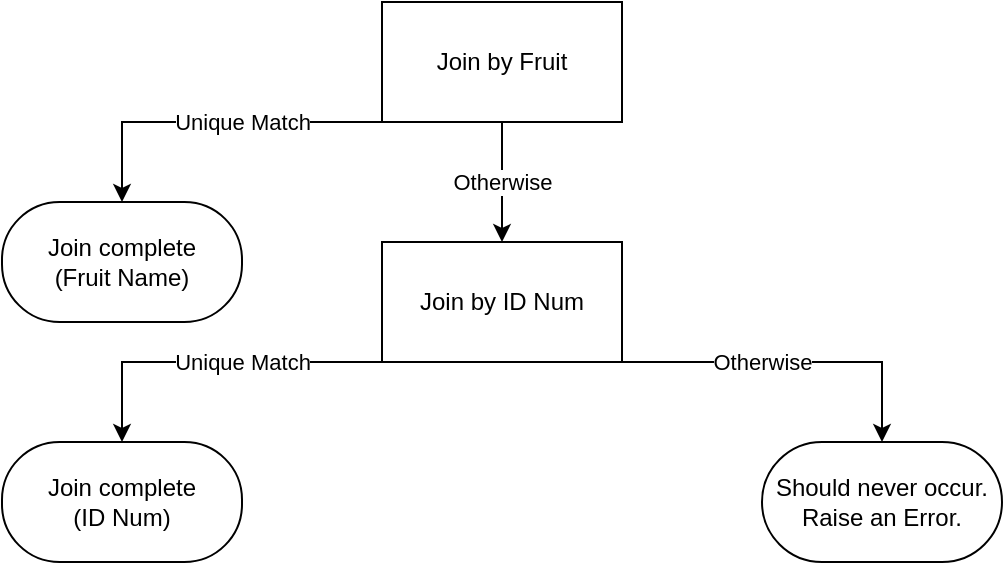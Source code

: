 <mxfile>
    <diagram id="TmYEcgRQ2fc2DyTBrqyL" name="Page-1">
        <mxGraphModel dx="654" dy="489" grid="1" gridSize="10" guides="1" tooltips="1" connect="1" arrows="1" fold="1" page="1" pageScale="1" pageWidth="850" pageHeight="1100" background="#ffffff" math="0" shadow="0">
            <root>
                <mxCell id="0"/>
                <mxCell id="1" parent="0"/>
                <mxCell id="VZBSSg5EoV50FxqD5qvx-1" value="Join by Fruit" style="rounded=0;whiteSpace=wrap;html=1;" parent="1" vertex="1">
                    <mxGeometry x="340" y="80" width="120" height="60" as="geometry"/>
                </mxCell>
                <mxCell id="VZBSSg5EoV50FxqD5qvx-3" value="Join by ID Num" style="rounded=0;whiteSpace=wrap;html=1;" parent="1" vertex="1">
                    <mxGeometry x="340" y="200" width="120" height="60" as="geometry"/>
                </mxCell>
                <mxCell id="VZBSSg5EoV50FxqD5qvx-4" value="" style="endArrow=classic;html=1;rounded=0;exitX=0.25;exitY=1;exitDx=0;exitDy=0;entryX=0.5;entryY=0;entryDx=0;entryDy=0;" parent="1" source="VZBSSg5EoV50FxqD5qvx-1" edge="1">
                    <mxGeometry width="50" height="50" relative="1" as="geometry">
                        <mxPoint x="400" y="430" as="sourcePoint"/>
                        <mxPoint x="210" y="180" as="targetPoint"/>
                        <Array as="points">
                            <mxPoint x="210" y="140"/>
                        </Array>
                    </mxGeometry>
                </mxCell>
                <mxCell id="VZBSSg5EoV50FxqD5qvx-5" value="Unique Match" style="edgeLabel;html=1;align=center;verticalAlign=middle;resizable=0;points=[];" parent="VZBSSg5EoV50FxqD5qvx-4" vertex="1" connectable="0">
                    <mxGeometry x="0.16" y="-2" relative="1" as="geometry">
                        <mxPoint x="16" y="2" as="offset"/>
                    </mxGeometry>
                </mxCell>
                <mxCell id="VZBSSg5EoV50FxqD5qvx-14" value="Join complete&lt;br&gt;(Fruit Name)" style="rounded=1;whiteSpace=wrap;html=1;arcSize=48;" parent="1" vertex="1">
                    <mxGeometry x="150" y="180" width="120" height="60" as="geometry"/>
                </mxCell>
                <mxCell id="VZBSSg5EoV50FxqD5qvx-15" value="" style="endArrow=classic;html=1;rounded=0;exitX=0.25;exitY=1;exitDx=0;exitDy=0;entryX=0.5;entryY=0;entryDx=0;entryDy=0;" parent="1" edge="1">
                    <mxGeometry width="50" height="50" relative="1" as="geometry">
                        <mxPoint x="370" y="260" as="sourcePoint"/>
                        <mxPoint x="210" y="300" as="targetPoint"/>
                        <Array as="points">
                            <mxPoint x="210" y="260"/>
                        </Array>
                    </mxGeometry>
                </mxCell>
                <mxCell id="VZBSSg5EoV50FxqD5qvx-16" value="Unique Match" style="edgeLabel;html=1;align=center;verticalAlign=middle;resizable=0;points=[];" parent="VZBSSg5EoV50FxqD5qvx-15" vertex="1" connectable="0">
                    <mxGeometry x="0.16" y="-2" relative="1" as="geometry">
                        <mxPoint x="16" y="2" as="offset"/>
                    </mxGeometry>
                </mxCell>
                <mxCell id="VZBSSg5EoV50FxqD5qvx-17" value="Otherwise" style="endArrow=classic;html=1;rounded=0;exitX=0.75;exitY=1;exitDx=0;exitDy=0;entryX=0.5;entryY=0;entryDx=0;entryDy=0;" parent="1" edge="1">
                    <mxGeometry width="50" height="50" relative="1" as="geometry">
                        <mxPoint x="430" y="260" as="sourcePoint"/>
                        <mxPoint x="590" y="300" as="targetPoint"/>
                        <Array as="points">
                            <mxPoint x="590" y="260"/>
                        </Array>
                    </mxGeometry>
                </mxCell>
                <mxCell id="VZBSSg5EoV50FxqD5qvx-18" value="Join complete&lt;br&gt;(ID Num)" style="rounded=1;whiteSpace=wrap;html=1;arcSize=48;" parent="1" vertex="1">
                    <mxGeometry x="150" y="300" width="120" height="60" as="geometry"/>
                </mxCell>
                <mxCell id="VZBSSg5EoV50FxqD5qvx-20" value="Otherwise" style="endArrow=classic;html=1;rounded=0;exitX=0.5;exitY=1;exitDx=0;exitDy=0;entryX=0.5;entryY=0;entryDx=0;entryDy=0;" parent="1" source="VZBSSg5EoV50FxqD5qvx-1" target="VZBSSg5EoV50FxqD5qvx-3" edge="1">
                    <mxGeometry width="50" height="50" relative="1" as="geometry">
                        <mxPoint x="420" y="380" as="sourcePoint"/>
                        <mxPoint x="470" y="330" as="targetPoint"/>
                    </mxGeometry>
                </mxCell>
                <mxCell id="VZBSSg5EoV50FxqD5qvx-24" value="Should never occur.&lt;br&gt;Raise an Error." style="rounded=1;whiteSpace=wrap;html=1;arcSize=50;" parent="1" vertex="1">
                    <mxGeometry x="530" y="300" width="120" height="60" as="geometry"/>
                </mxCell>
            </root>
        </mxGraphModel>
    </diagram>
</mxfile>
